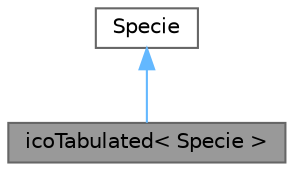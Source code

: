 digraph "icoTabulated&lt; Specie &gt;"
{
 // LATEX_PDF_SIZE
  bgcolor="transparent";
  edge [fontname=Helvetica,fontsize=10,labelfontname=Helvetica,labelfontsize=10];
  node [fontname=Helvetica,fontsize=10,shape=box,height=0.2,width=0.4];
  Node1 [id="Node000001",label="icoTabulated\< Specie \>",height=0.2,width=0.4,color="gray40", fillcolor="grey60", style="filled", fontcolor="black",tooltip="Incompressible of equation of state using non-uniform tabulated density vs temperature."];
  Node2 -> Node1 [id="edge1_Node000001_Node000002",dir="back",color="steelblue1",style="solid",tooltip=" "];
  Node2 [id="Node000002",label="Specie",height=0.2,width=0.4,color="gray40", fillcolor="white", style="filled",tooltip=" "];
}
